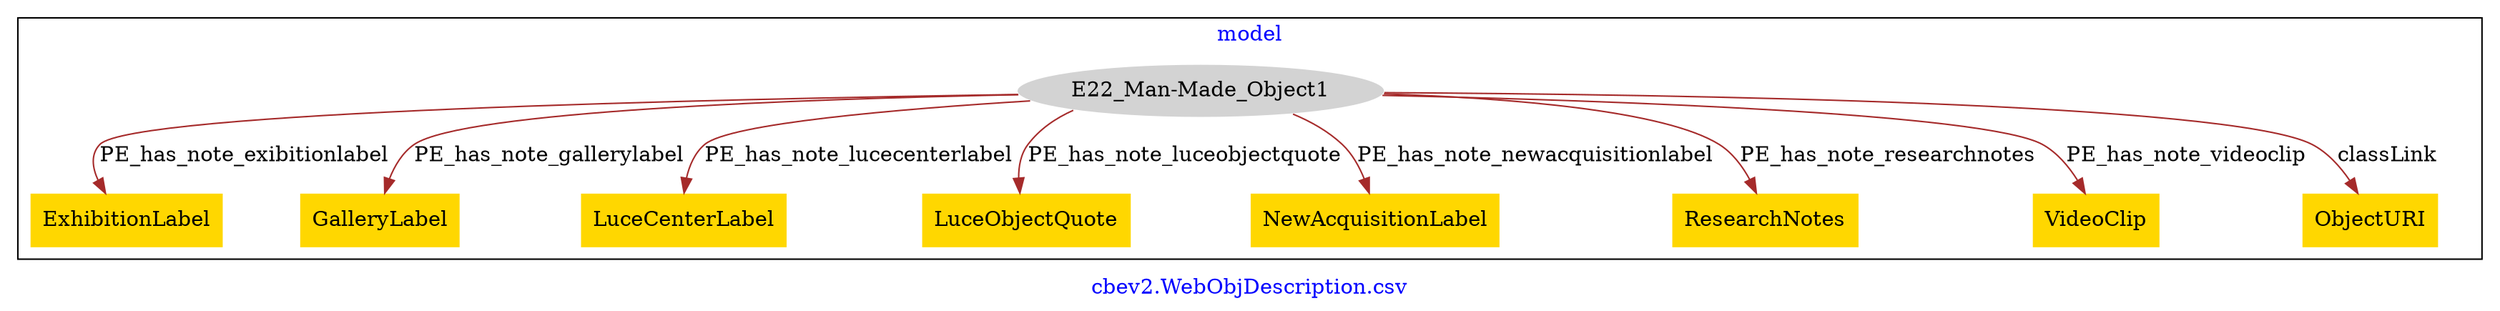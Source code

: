 digraph n0 {
fontcolor="blue"
remincross="true"
label="cbev2.WebObjDescription.csv"
subgraph cluster {
label="model"
n2[style="filled",color="white",fillcolor="lightgray",label="E22_Man-Made_Object1"];
n3[shape="plaintext",style="filled",fillcolor="gold",label="ExhibitionLabel"];
n4[shape="plaintext",style="filled",fillcolor="gold",label="GalleryLabel"];
n5[shape="plaintext",style="filled",fillcolor="gold",label="LuceCenterLabel"];
n6[shape="plaintext",style="filled",fillcolor="gold",label="LuceObjectQuote"];
n7[shape="plaintext",style="filled",fillcolor="gold",label="NewAcquisitionLabel"];
n8[shape="plaintext",style="filled",fillcolor="gold",label="ResearchNotes"];
n9[shape="plaintext",style="filled",fillcolor="gold",label="VideoClip"];
n10[shape="plaintext",style="filled",fillcolor="gold",label="ObjectURI"];
}
n2 -> n3[color="brown",fontcolor="black",label="PE_has_note_exibitionlabel"]
n2 -> n4[color="brown",fontcolor="black",label="PE_has_note_gallerylabel"]
n2 -> n5[color="brown",fontcolor="black",label="PE_has_note_lucecenterlabel"]
n2 -> n6[color="brown",fontcolor="black",label="PE_has_note_luceobjectquote"]
n2 -> n7[color="brown",fontcolor="black",label="PE_has_note_newacquisitionlabel"]
n2 -> n8[color="brown",fontcolor="black",label="PE_has_note_researchnotes"]
n2 -> n9[color="brown",fontcolor="black",label="PE_has_note_videoclip"]
n2 -> n10[color="brown",fontcolor="black",label="classLink"]
}
